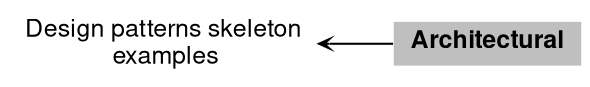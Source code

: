 digraph "Architectural"
{
 // LATEX_PDF_SIZE
  bgcolor="transparent";
  edge [fontname="Helvetica,Arial,sans-serif",fontsize=15,labelfontsize=15 arrowhead=open arrowtail=open arrowsize=0.5];
  node [fontname="Helvetica,Arial,sans-serif",fontsize=15,fontsize=12 shape=plaintext];
  rankdir=LR;
  Node1 [label=<<b>Architectural</b>>,height=0.2,width=0.4,color="black", fillcolor="grey75", style="filled", fontcolor="black",tooltip="Architectural patterns"];
  Node2 [label="Design patterns skeleton\l examples",height=0.2,width=0.4,color="black",URL="$group__DP.html",tooltip="Software design patterns"];
  Node2->Node1 [shape=plaintext, dir="back", style="solid"];
}

